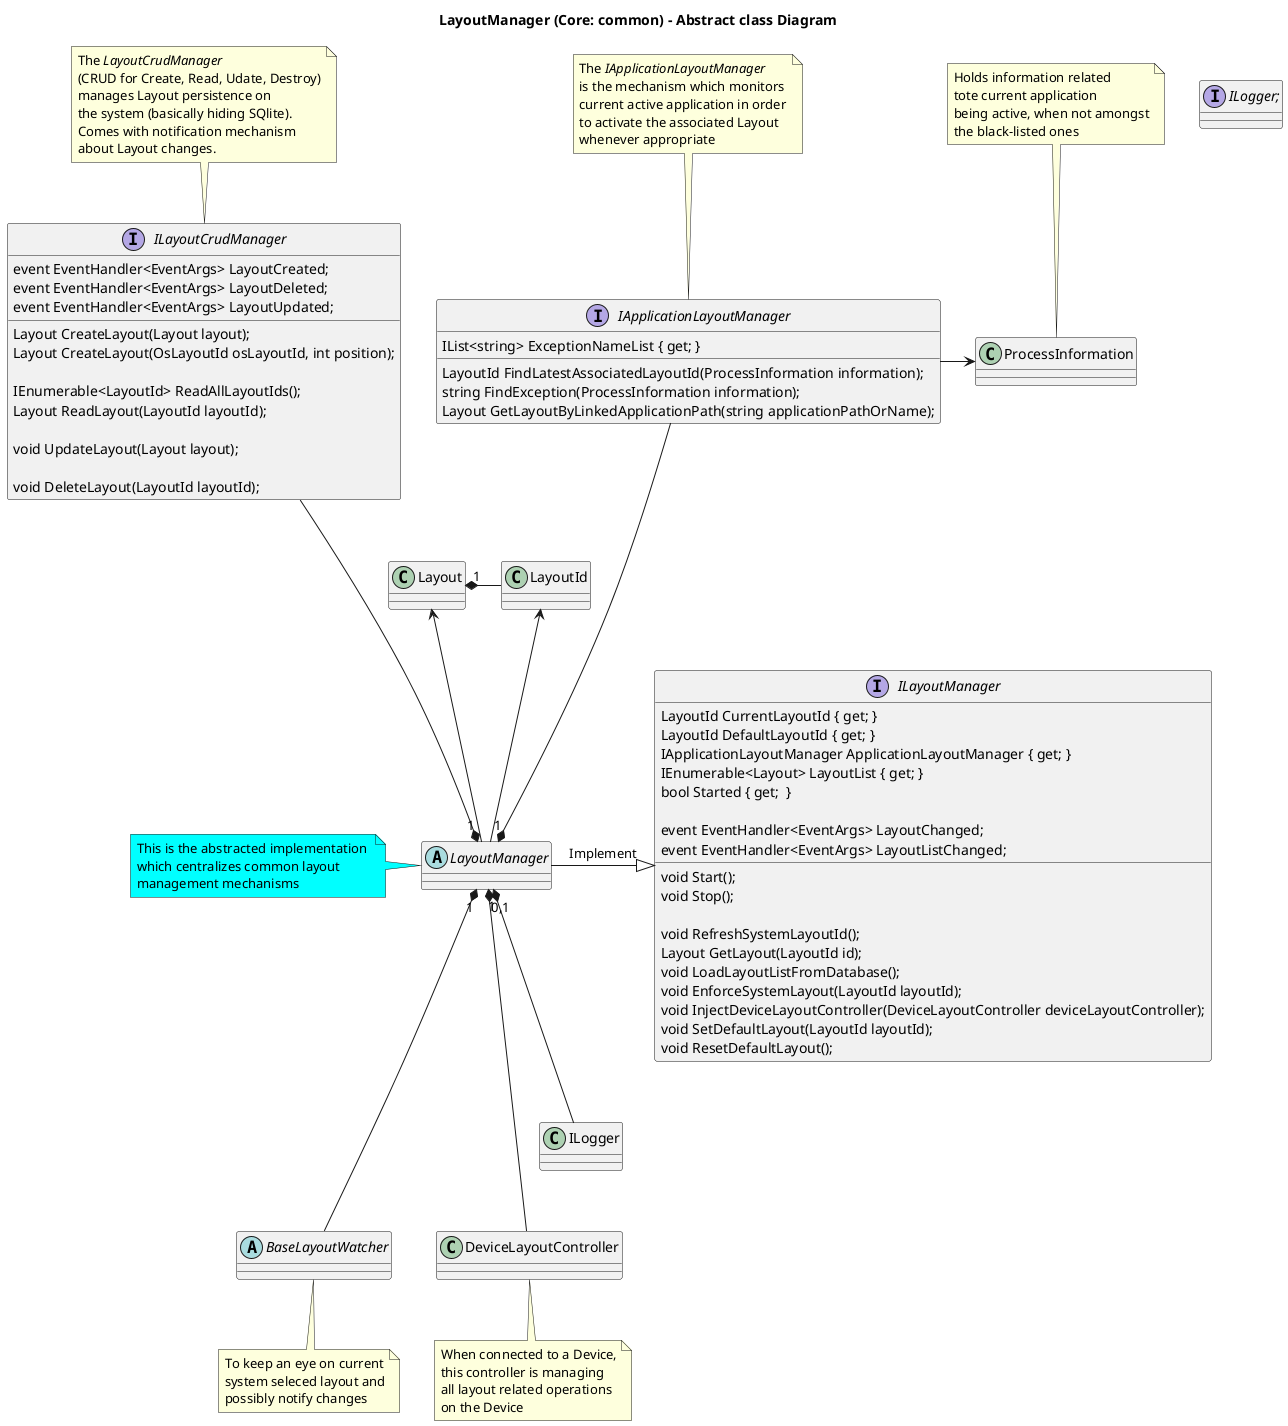 @startuml

title LayoutManager (Core: common) - Abstract class Diagram

interface ILayoutManager {
    LayoutId CurrentLayoutId { get; }
    LayoutId DefaultLayoutId { get; }
    IApplicationLayoutManager ApplicationLayoutManager { get; }
    IEnumerable<Layout> LayoutList { get; }
    bool Started { get;  }

    event EventHandler<EventArgs> LayoutChanged;
    event EventHandler<EventArgs> LayoutListChanged;

    void Start();
    void Stop();

    void RefreshSystemLayoutId();
    Layout GetLayout(LayoutId id);
    void LoadLayoutListFromDatabase();
    void EnforceSystemLayout(LayoutId layoutId);
    void InjectDeviceLayoutController(DeviceLayoutController deviceLayoutController);
    void SetDefaultLayout(LayoutId layoutId);
    void ResetDefaultLayout();
}
interface ILayoutCrudManager
{
    event EventHandler<EventArgs> LayoutCreated;
    event EventHandler<EventArgs> LayoutDeleted;
    event EventHandler<EventArgs> LayoutUpdated;

    Layout CreateLayout(Layout layout);
    Layout CreateLayout(OsLayoutId osLayoutId, int position);

    IEnumerable<LayoutId> ReadAllLayoutIds();
    Layout ReadLayout(LayoutId layoutId);

    void UpdateLayout(Layout layout);

    void DeleteLayout(LayoutId layoutId);
}
note top
    The <i>LayoutCrudManager</i>
    (CRUD for Create, Read, Udate, Destroy)
    manages Layout persistence on 
    the system (basically hiding SQlite).
    Comes with notification mechanism
    about Layout changes.
end note

interface IApplicationLayoutManager
{
    IList<string> ExceptionNameList { get; }
    LayoutId FindLatestAssociatedLayoutId(ProcessInformation information);
    string FindException(ProcessInformation information);
    Layout GetLayoutByLinkedApplicationPath(string applicationPathOrName);
}
note top
    The <i>IApplicationLayoutManager</i>
    is the mechanism which monitors 
    current active application in order
    to activate the associated Layout
    whenever appropriate
end note

interface ILogger;

abstract class BaseLayoutWatcher {
}
note bottom
  To keep an eye on current
  system seleced layout and
  possibly notify changes
end note


abstract class LayoutManager {
}
note left #cyan
    This is the abstracted implementation 
    which centralizes common layout
    management mechanisms
end note

class DeviceLayoutController {
}
note bottom
  When connected to a Device,
  this controller is managing
  all layout related operations
  on the Device
end note

class ProcessInformation {
}
note top
  Holds information related
  tote current application
  being active, when not amongst
  the black-listed ones
end note

ILayoutManager <|-left- LayoutManager : Implement

LayoutManager "1" *-up-- ILayoutCrudManager

LayoutManager "1" *-up-- IApplicationLayoutManager
IApplicationLayoutManager -right--> ProcessInformation 

LayoutManager "1" *-down- ILogger
Layout <-down- LayoutManager
LayoutId <-down- LayoutManager
Layout "1" *-right-- LayoutId
LayoutManager "0,1" *-down-- DeviceLayoutController
LayoutManager "1" *-down-- BaseLayoutWatcher


@enduml